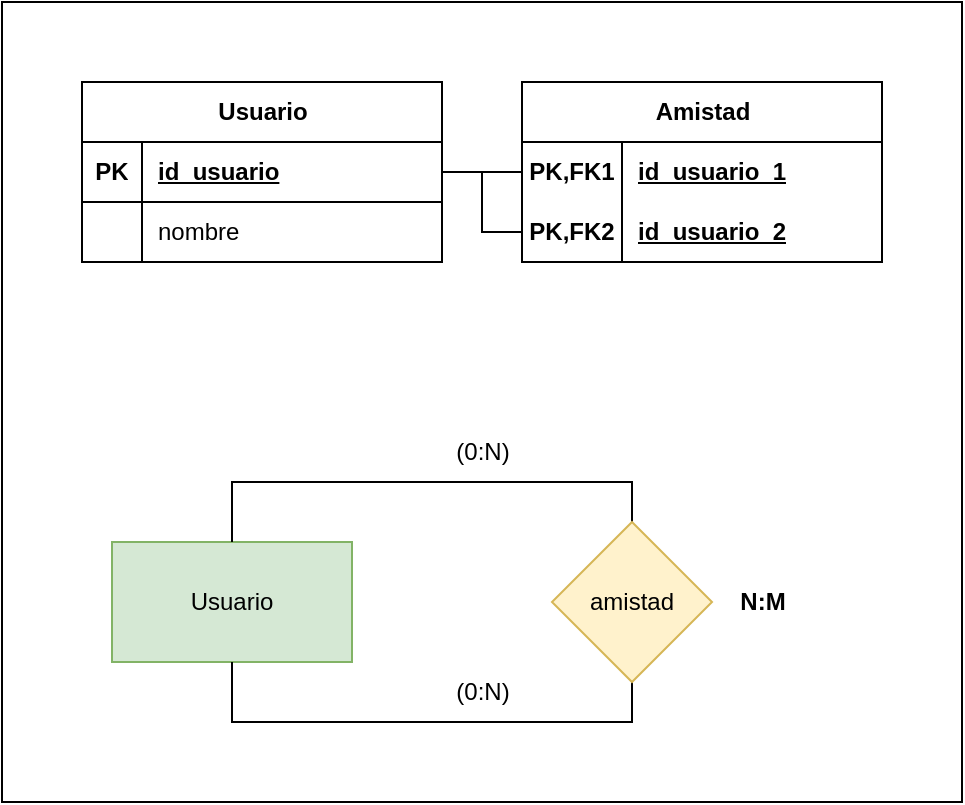 <mxfile version="26.0.11">
  <diagram name="Page-1" id="sJQhUPBWpJW9KDEtCvfj">
    <mxGraphModel dx="1366" dy="807" grid="1" gridSize="10" guides="1" tooltips="1" connect="1" arrows="1" fold="1" page="1" pageScale="1" pageWidth="850" pageHeight="1100" math="0" shadow="0">
      <root>
        <mxCell id="0" />
        <mxCell id="1" parent="0" />
        <mxCell id="W6q4LjrihfKNPNCk5p_2-35" value="" style="group" vertex="1" connectable="0" parent="1">
          <mxGeometry width="480" height="400" as="geometry" />
        </mxCell>
        <mxCell id="W6q4LjrihfKNPNCk5p_2-34" value="" style="rounded=0;whiteSpace=wrap;html=1;" vertex="1" parent="W6q4LjrihfKNPNCk5p_2-35">
          <mxGeometry width="480" height="400" as="geometry" />
        </mxCell>
        <mxCell id="W6q4LjrihfKNPNCk5p_2-1" value="Usuario" style="rounded=0;whiteSpace=wrap;html=1;fillColor=#d5e8d4;strokeColor=#82b366;" vertex="1" parent="W6q4LjrihfKNPNCk5p_2-35">
          <mxGeometry x="55" y="270" width="120" height="60" as="geometry" />
        </mxCell>
        <mxCell id="W6q4LjrihfKNPNCk5p_2-3" style="edgeStyle=orthogonalEdgeStyle;rounded=0;orthogonalLoop=1;jettySize=auto;html=1;exitX=0.5;exitY=0;exitDx=0;exitDy=0;entryX=0.5;entryY=0;entryDx=0;entryDy=0;endArrow=none;startFill=0;" edge="1" parent="W6q4LjrihfKNPNCk5p_2-35" source="W6q4LjrihfKNPNCk5p_2-2" target="W6q4LjrihfKNPNCk5p_2-1">
          <mxGeometry relative="1" as="geometry" />
        </mxCell>
        <mxCell id="W6q4LjrihfKNPNCk5p_2-4" style="edgeStyle=orthogonalEdgeStyle;rounded=0;orthogonalLoop=1;jettySize=auto;html=1;exitX=0.5;exitY=1;exitDx=0;exitDy=0;entryX=0.5;entryY=1;entryDx=0;entryDy=0;endArrow=none;startFill=0;" edge="1" parent="W6q4LjrihfKNPNCk5p_2-35" source="W6q4LjrihfKNPNCk5p_2-2" target="W6q4LjrihfKNPNCk5p_2-1">
          <mxGeometry relative="1" as="geometry" />
        </mxCell>
        <mxCell id="W6q4LjrihfKNPNCk5p_2-2" value="amistad" style="rhombus;whiteSpace=wrap;html=1;fillColor=#fff2cc;strokeColor=#d6b656;" vertex="1" parent="W6q4LjrihfKNPNCk5p_2-35">
          <mxGeometry x="275" y="260" width="80" height="80" as="geometry" />
        </mxCell>
        <mxCell id="W6q4LjrihfKNPNCk5p_2-5" value="(0:N)" style="text;html=1;align=center;verticalAlign=middle;resizable=0;points=[];autosize=1;strokeColor=none;fillColor=none;" vertex="1" parent="W6q4LjrihfKNPNCk5p_2-35">
          <mxGeometry x="215" y="210" width="50" height="30" as="geometry" />
        </mxCell>
        <mxCell id="W6q4LjrihfKNPNCk5p_2-6" value="(0:N)" style="text;html=1;align=center;verticalAlign=middle;resizable=0;points=[];autosize=1;strokeColor=none;fillColor=none;" vertex="1" parent="W6q4LjrihfKNPNCk5p_2-35">
          <mxGeometry x="215" y="330" width="50" height="30" as="geometry" />
        </mxCell>
        <mxCell id="W6q4LjrihfKNPNCk5p_2-7" value="N:M" style="text;html=1;align=center;verticalAlign=middle;resizable=0;points=[];autosize=1;strokeColor=none;fillColor=none;fontStyle=1" vertex="1" parent="W6q4LjrihfKNPNCk5p_2-35">
          <mxGeometry x="355" y="285" width="50" height="30" as="geometry" />
        </mxCell>
        <mxCell id="W6q4LjrihfKNPNCk5p_2-32" style="edgeStyle=orthogonalEdgeStyle;rounded=0;orthogonalLoop=1;jettySize=auto;html=1;exitX=1;exitY=0.5;exitDx=0;exitDy=0;entryX=0;entryY=0.5;entryDx=0;entryDy=0;endArrow=none;startFill=0;" edge="1" parent="W6q4LjrihfKNPNCk5p_2-35" source="W6q4LjrihfKNPNCk5p_2-8" target="W6q4LjrihfKNPNCk5p_2-23">
          <mxGeometry relative="1" as="geometry" />
        </mxCell>
        <mxCell id="W6q4LjrihfKNPNCk5p_2-8" value="Usuario" style="shape=table;startSize=30;container=1;collapsible=1;childLayout=tableLayout;fixedRows=1;rowLines=0;fontStyle=1;align=center;resizeLast=1;html=1;" vertex="1" parent="W6q4LjrihfKNPNCk5p_2-35">
          <mxGeometry x="40" y="40" width="180" height="90" as="geometry" />
        </mxCell>
        <mxCell id="W6q4LjrihfKNPNCk5p_2-9" value="" style="shape=tableRow;horizontal=0;startSize=0;swimlaneHead=0;swimlaneBody=0;fillColor=none;collapsible=0;dropTarget=0;points=[[0,0.5],[1,0.5]];portConstraint=eastwest;top=0;left=0;right=0;bottom=1;" vertex="1" parent="W6q4LjrihfKNPNCk5p_2-8">
          <mxGeometry y="30" width="180" height="30" as="geometry" />
        </mxCell>
        <mxCell id="W6q4LjrihfKNPNCk5p_2-10" value="PK" style="shape=partialRectangle;connectable=0;fillColor=none;top=0;left=0;bottom=0;right=0;fontStyle=1;overflow=hidden;whiteSpace=wrap;html=1;" vertex="1" parent="W6q4LjrihfKNPNCk5p_2-9">
          <mxGeometry width="30" height="30" as="geometry">
            <mxRectangle width="30" height="30" as="alternateBounds" />
          </mxGeometry>
        </mxCell>
        <mxCell id="W6q4LjrihfKNPNCk5p_2-11" value="id_usuario" style="shape=partialRectangle;connectable=0;fillColor=none;top=0;left=0;bottom=0;right=0;align=left;spacingLeft=6;fontStyle=5;overflow=hidden;whiteSpace=wrap;html=1;" vertex="1" parent="W6q4LjrihfKNPNCk5p_2-9">
          <mxGeometry x="30" width="150" height="30" as="geometry">
            <mxRectangle width="150" height="30" as="alternateBounds" />
          </mxGeometry>
        </mxCell>
        <mxCell id="W6q4LjrihfKNPNCk5p_2-12" value="" style="shape=tableRow;horizontal=0;startSize=0;swimlaneHead=0;swimlaneBody=0;fillColor=none;collapsible=0;dropTarget=0;points=[[0,0.5],[1,0.5]];portConstraint=eastwest;top=0;left=0;right=0;bottom=0;" vertex="1" parent="W6q4LjrihfKNPNCk5p_2-8">
          <mxGeometry y="60" width="180" height="30" as="geometry" />
        </mxCell>
        <mxCell id="W6q4LjrihfKNPNCk5p_2-13" value="" style="shape=partialRectangle;connectable=0;fillColor=none;top=0;left=0;bottom=0;right=0;editable=1;overflow=hidden;whiteSpace=wrap;html=1;" vertex="1" parent="W6q4LjrihfKNPNCk5p_2-12">
          <mxGeometry width="30" height="30" as="geometry">
            <mxRectangle width="30" height="30" as="alternateBounds" />
          </mxGeometry>
        </mxCell>
        <mxCell id="W6q4LjrihfKNPNCk5p_2-14" value="nombre" style="shape=partialRectangle;connectable=0;fillColor=none;top=0;left=0;bottom=0;right=0;align=left;spacingLeft=6;overflow=hidden;whiteSpace=wrap;html=1;" vertex="1" parent="W6q4LjrihfKNPNCk5p_2-12">
          <mxGeometry x="30" width="150" height="30" as="geometry">
            <mxRectangle width="150" height="30" as="alternateBounds" />
          </mxGeometry>
        </mxCell>
        <mxCell id="W6q4LjrihfKNPNCk5p_2-22" value="Amistad" style="shape=table;startSize=30;container=1;collapsible=1;childLayout=tableLayout;fixedRows=1;rowLines=0;fontStyle=1;align=center;resizeLast=1;html=1;" vertex="1" parent="W6q4LjrihfKNPNCk5p_2-35">
          <mxGeometry x="260" y="40" width="180" height="90" as="geometry" />
        </mxCell>
        <mxCell id="W6q4LjrihfKNPNCk5p_2-23" value="" style="shape=tableRow;horizontal=0;startSize=0;swimlaneHead=0;swimlaneBody=0;fillColor=none;collapsible=0;dropTarget=0;points=[[0,0.5],[1,0.5]];portConstraint=eastwest;top=0;left=0;right=0;bottom=0;" vertex="1" parent="W6q4LjrihfKNPNCk5p_2-22">
          <mxGeometry y="30" width="180" height="30" as="geometry" />
        </mxCell>
        <mxCell id="W6q4LjrihfKNPNCk5p_2-24" value="PK,FK1" style="shape=partialRectangle;connectable=0;fillColor=none;top=0;left=0;bottom=0;right=0;fontStyle=1;overflow=hidden;whiteSpace=wrap;html=1;" vertex="1" parent="W6q4LjrihfKNPNCk5p_2-23">
          <mxGeometry width="50" height="30" as="geometry">
            <mxRectangle width="50" height="30" as="alternateBounds" />
          </mxGeometry>
        </mxCell>
        <mxCell id="W6q4LjrihfKNPNCk5p_2-25" value="id_usuario_1" style="shape=partialRectangle;connectable=0;fillColor=none;top=0;left=0;bottom=0;right=0;align=left;spacingLeft=6;fontStyle=5;overflow=hidden;whiteSpace=wrap;html=1;" vertex="1" parent="W6q4LjrihfKNPNCk5p_2-23">
          <mxGeometry x="50" width="130" height="30" as="geometry">
            <mxRectangle width="130" height="30" as="alternateBounds" />
          </mxGeometry>
        </mxCell>
        <mxCell id="W6q4LjrihfKNPNCk5p_2-29" value="" style="shape=tableRow;horizontal=0;startSize=0;swimlaneHead=0;swimlaneBody=0;fillColor=none;collapsible=0;dropTarget=0;points=[[0,0.5],[1,0.5]];portConstraint=eastwest;top=0;left=0;right=0;bottom=1;" vertex="1" parent="W6q4LjrihfKNPNCk5p_2-22">
          <mxGeometry y="60" width="180" height="30" as="geometry" />
        </mxCell>
        <mxCell id="W6q4LjrihfKNPNCk5p_2-30" value="PK,FK2" style="shape=partialRectangle;connectable=0;fillColor=none;top=0;left=0;bottom=0;right=0;fontStyle=1;overflow=hidden;whiteSpace=wrap;html=1;" vertex="1" parent="W6q4LjrihfKNPNCk5p_2-29">
          <mxGeometry width="50" height="30" as="geometry">
            <mxRectangle width="50" height="30" as="alternateBounds" />
          </mxGeometry>
        </mxCell>
        <mxCell id="W6q4LjrihfKNPNCk5p_2-31" value="id_usuario_2" style="shape=partialRectangle;connectable=0;fillColor=none;top=0;left=0;bottom=0;right=0;align=left;spacingLeft=6;fontStyle=5;overflow=hidden;whiteSpace=wrap;html=1;" vertex="1" parent="W6q4LjrihfKNPNCk5p_2-29">
          <mxGeometry x="50" width="130" height="30" as="geometry">
            <mxRectangle width="130" height="30" as="alternateBounds" />
          </mxGeometry>
        </mxCell>
        <mxCell id="W6q4LjrihfKNPNCk5p_2-33" style="edgeStyle=orthogonalEdgeStyle;rounded=0;orthogonalLoop=1;jettySize=auto;html=1;exitX=1;exitY=0.5;exitDx=0;exitDy=0;entryX=0;entryY=0.5;entryDx=0;entryDy=0;endArrow=none;startFill=0;" edge="1" parent="W6q4LjrihfKNPNCk5p_2-35" source="W6q4LjrihfKNPNCk5p_2-9" target="W6q4LjrihfKNPNCk5p_2-29">
          <mxGeometry relative="1" as="geometry" />
        </mxCell>
      </root>
    </mxGraphModel>
  </diagram>
</mxfile>
